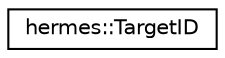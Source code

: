 digraph "Graphical Class Hierarchy"
{
 // LATEX_PDF_SIZE
  edge [fontname="Helvetica",fontsize="10",labelfontname="Helvetica",labelfontsize="10"];
  node [fontname="Helvetica",fontsize="10",shape=record];
  rankdir="LR";
  Node0 [label="hermes::TargetID",height=0.2,width=0.4,color="black", fillcolor="white", style="filled",URL="$unionhermes_1_1_target_i_d.html",tooltip=" "];
}
